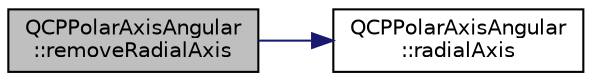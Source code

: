 digraph "QCPPolarAxisAngular::removeRadialAxis"
{
 // LATEX_PDF_SIZE
  edge [fontname="Helvetica",fontsize="10",labelfontname="Helvetica",labelfontsize="10"];
  node [fontname="Helvetica",fontsize="10",shape=record];
  rankdir="LR";
  Node1 [label="QCPPolarAxisAngular\l::removeRadialAxis",height=0.2,width=0.4,color="black", fillcolor="grey75", style="filled", fontcolor="black",tooltip=" "];
  Node1 -> Node2 [color="midnightblue",fontsize="10",style="solid",fontname="Helvetica"];
  Node2 [label="QCPPolarAxisAngular\l::radialAxis",height=0.2,width=0.4,color="black", fillcolor="white", style="filled",URL="$classQCPPolarAxisAngular.html#aa911d67b990aa1413bb7b63d6d7e36fe",tooltip=" "];
}
